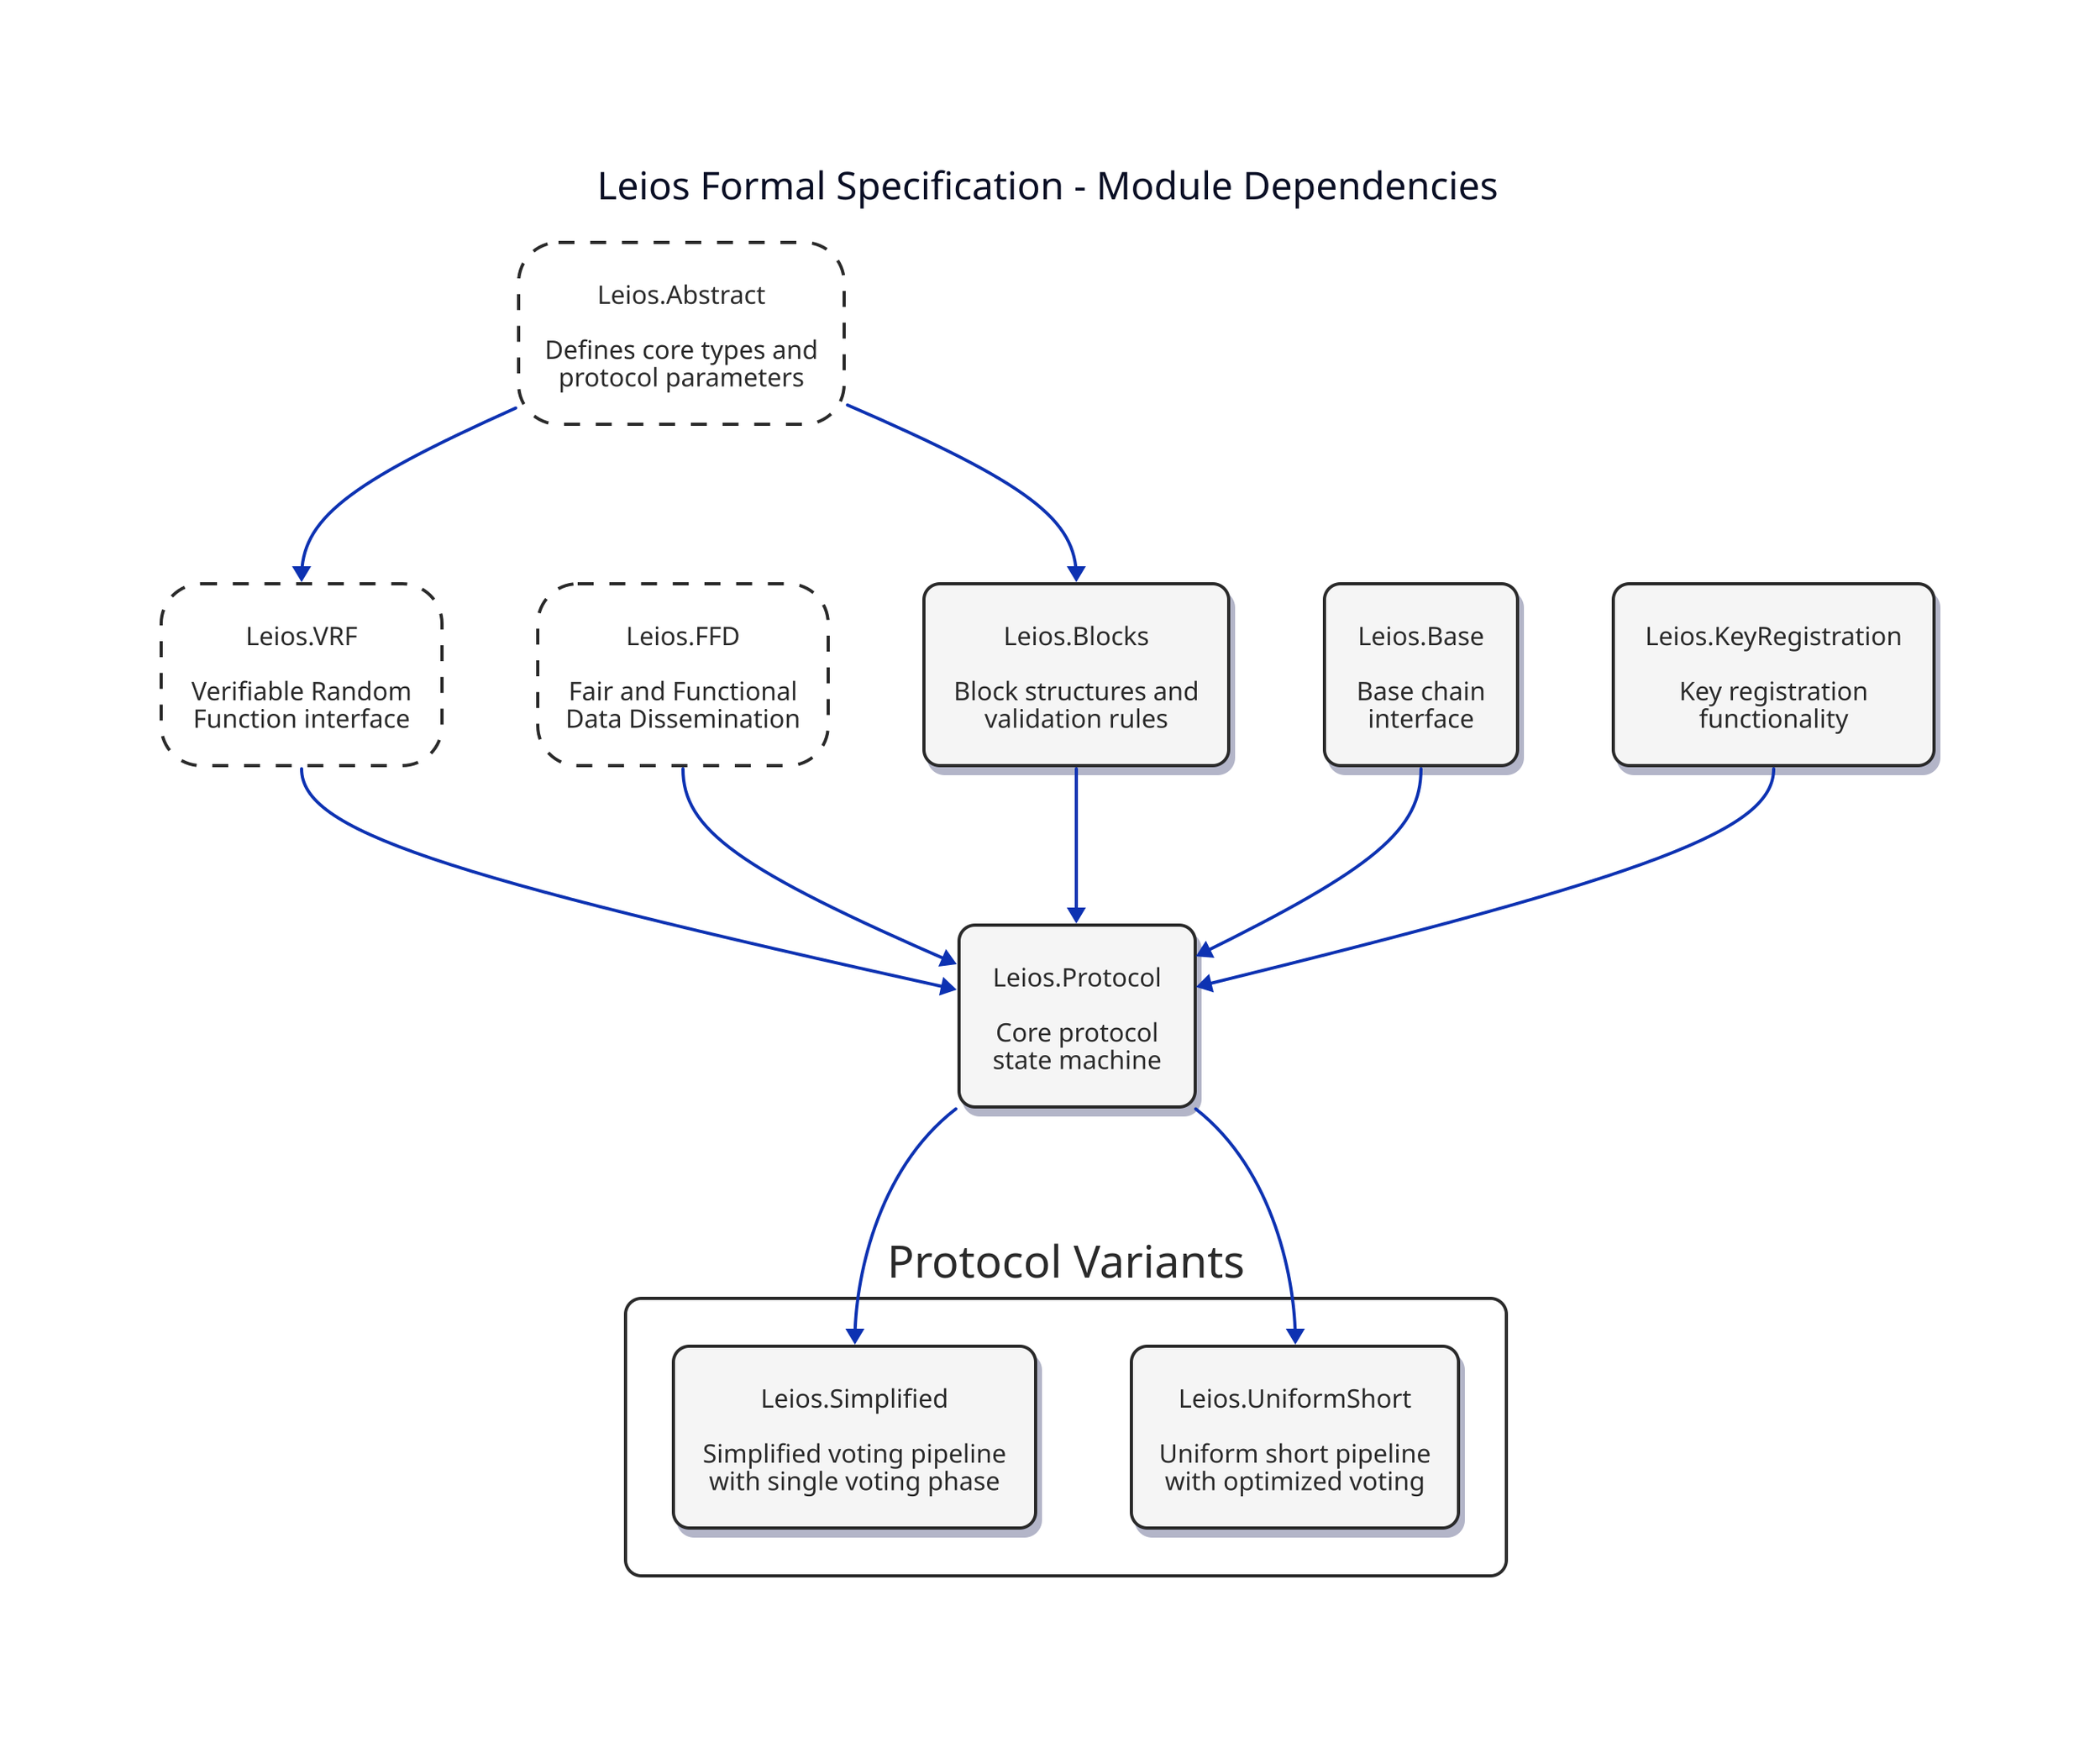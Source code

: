 title: {
  label: "Leios Formal Specification - Module Dependencies"
  near: top-center
  shape: text
  style.font-size: 24
  style.bold: true
}

# Styles
classes: {
  module: {
    style: {
      stroke: "#2a2a2a"
      fill: "#f5f5f5"
      font-color: "#2a2a2a"
      border-radius: 10
      shadow: true
    }
  }
  core: {
    style: {
      stroke: "#2a2a2a"
      fill: "#ffffff"
      font-color: "#2a2a2a"
      border-radius: 10
      stroke-width: 2
    }
  }
  abstract: {
    style: {
      stroke: "#2a2a2a"
      fill: "#ffffff"
      font-color: "#2a2a2a"
      border-radius: 25
      stroke-dash: 5
    }
  }
}

# Core Abstract Modules
Abstract: {
  class: abstract
  label: "Leios.Abstract\n\nDefines core types and\nprotocol parameters"
}

VRF: {
  class: abstract
  label: "Leios.VRF\n\nVerifiable Random\nFunction interface"
}

FFD: {
  class: abstract
  label: "Leios.FFD\n\nFair and Functional\nData Dissemination"
}

# Implementation Modules
Blocks: {
  class: module
  label: "Leios.Blocks\n\nBlock structures and\nvalidation rules"
}

Base: {
  class: module
  label: "Leios.Base\n\nBase chain\ninterface"
}

Protocol: {
  class: module
  label: "Leios.Protocol\n\nCore protocol\nstate machine"
}

KeyReg: {
  class: module
  label: "Leios.KeyRegistration\n\nKey registration\nfunctionality"
}

# Protocol Variants
variants: {
  class: core
  label: "Protocol Variants"

  Simplified: {
    class: module
    label: "Leios.Simplified\n\nSimplified voting pipeline\nwith single voting phase"
  }

  UniformShort: {
    class: module
    label: "Leios.UniformShort\n\nUniform short pipeline\nwith optimized voting"
  }
}

# Dependencies
Abstract -> VRF
Abstract -> Blocks
VRF -> Protocol
FFD -> Protocol
Blocks -> Protocol
Base -> Protocol
KeyReg -> Protocol

Protocol -> variants.Simplified
Protocol -> variants.UniformShort
